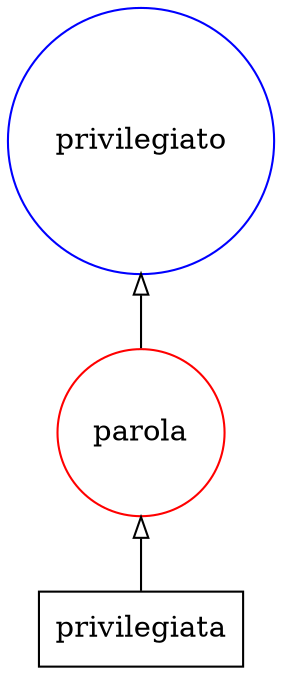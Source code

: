 digraph {
   rankdir=BT;
   edge [arrowhead=empty];

   subgraph {
      rank="source";
      edge [arrowhead=normal];
      node [shape=box];
      t157 [label="privilegiata"];
   }

   subgraph {
      rank="same";
      node [color=red,shape=circle];
      tag120 [label=parola]; 
   }

   subgraph {
      rank="same";
      node [color=blue,shape=circle];
      tag275 [label=privilegiato]; 
   }

   subgraph {
      rank="same";
      node [color=green,shape=circle];
   }

   subgraph {
      rank="same";
      node [color=orange,shape=circle];
   }
   tag120 -> tag275;
   t157 -> tag120;
}